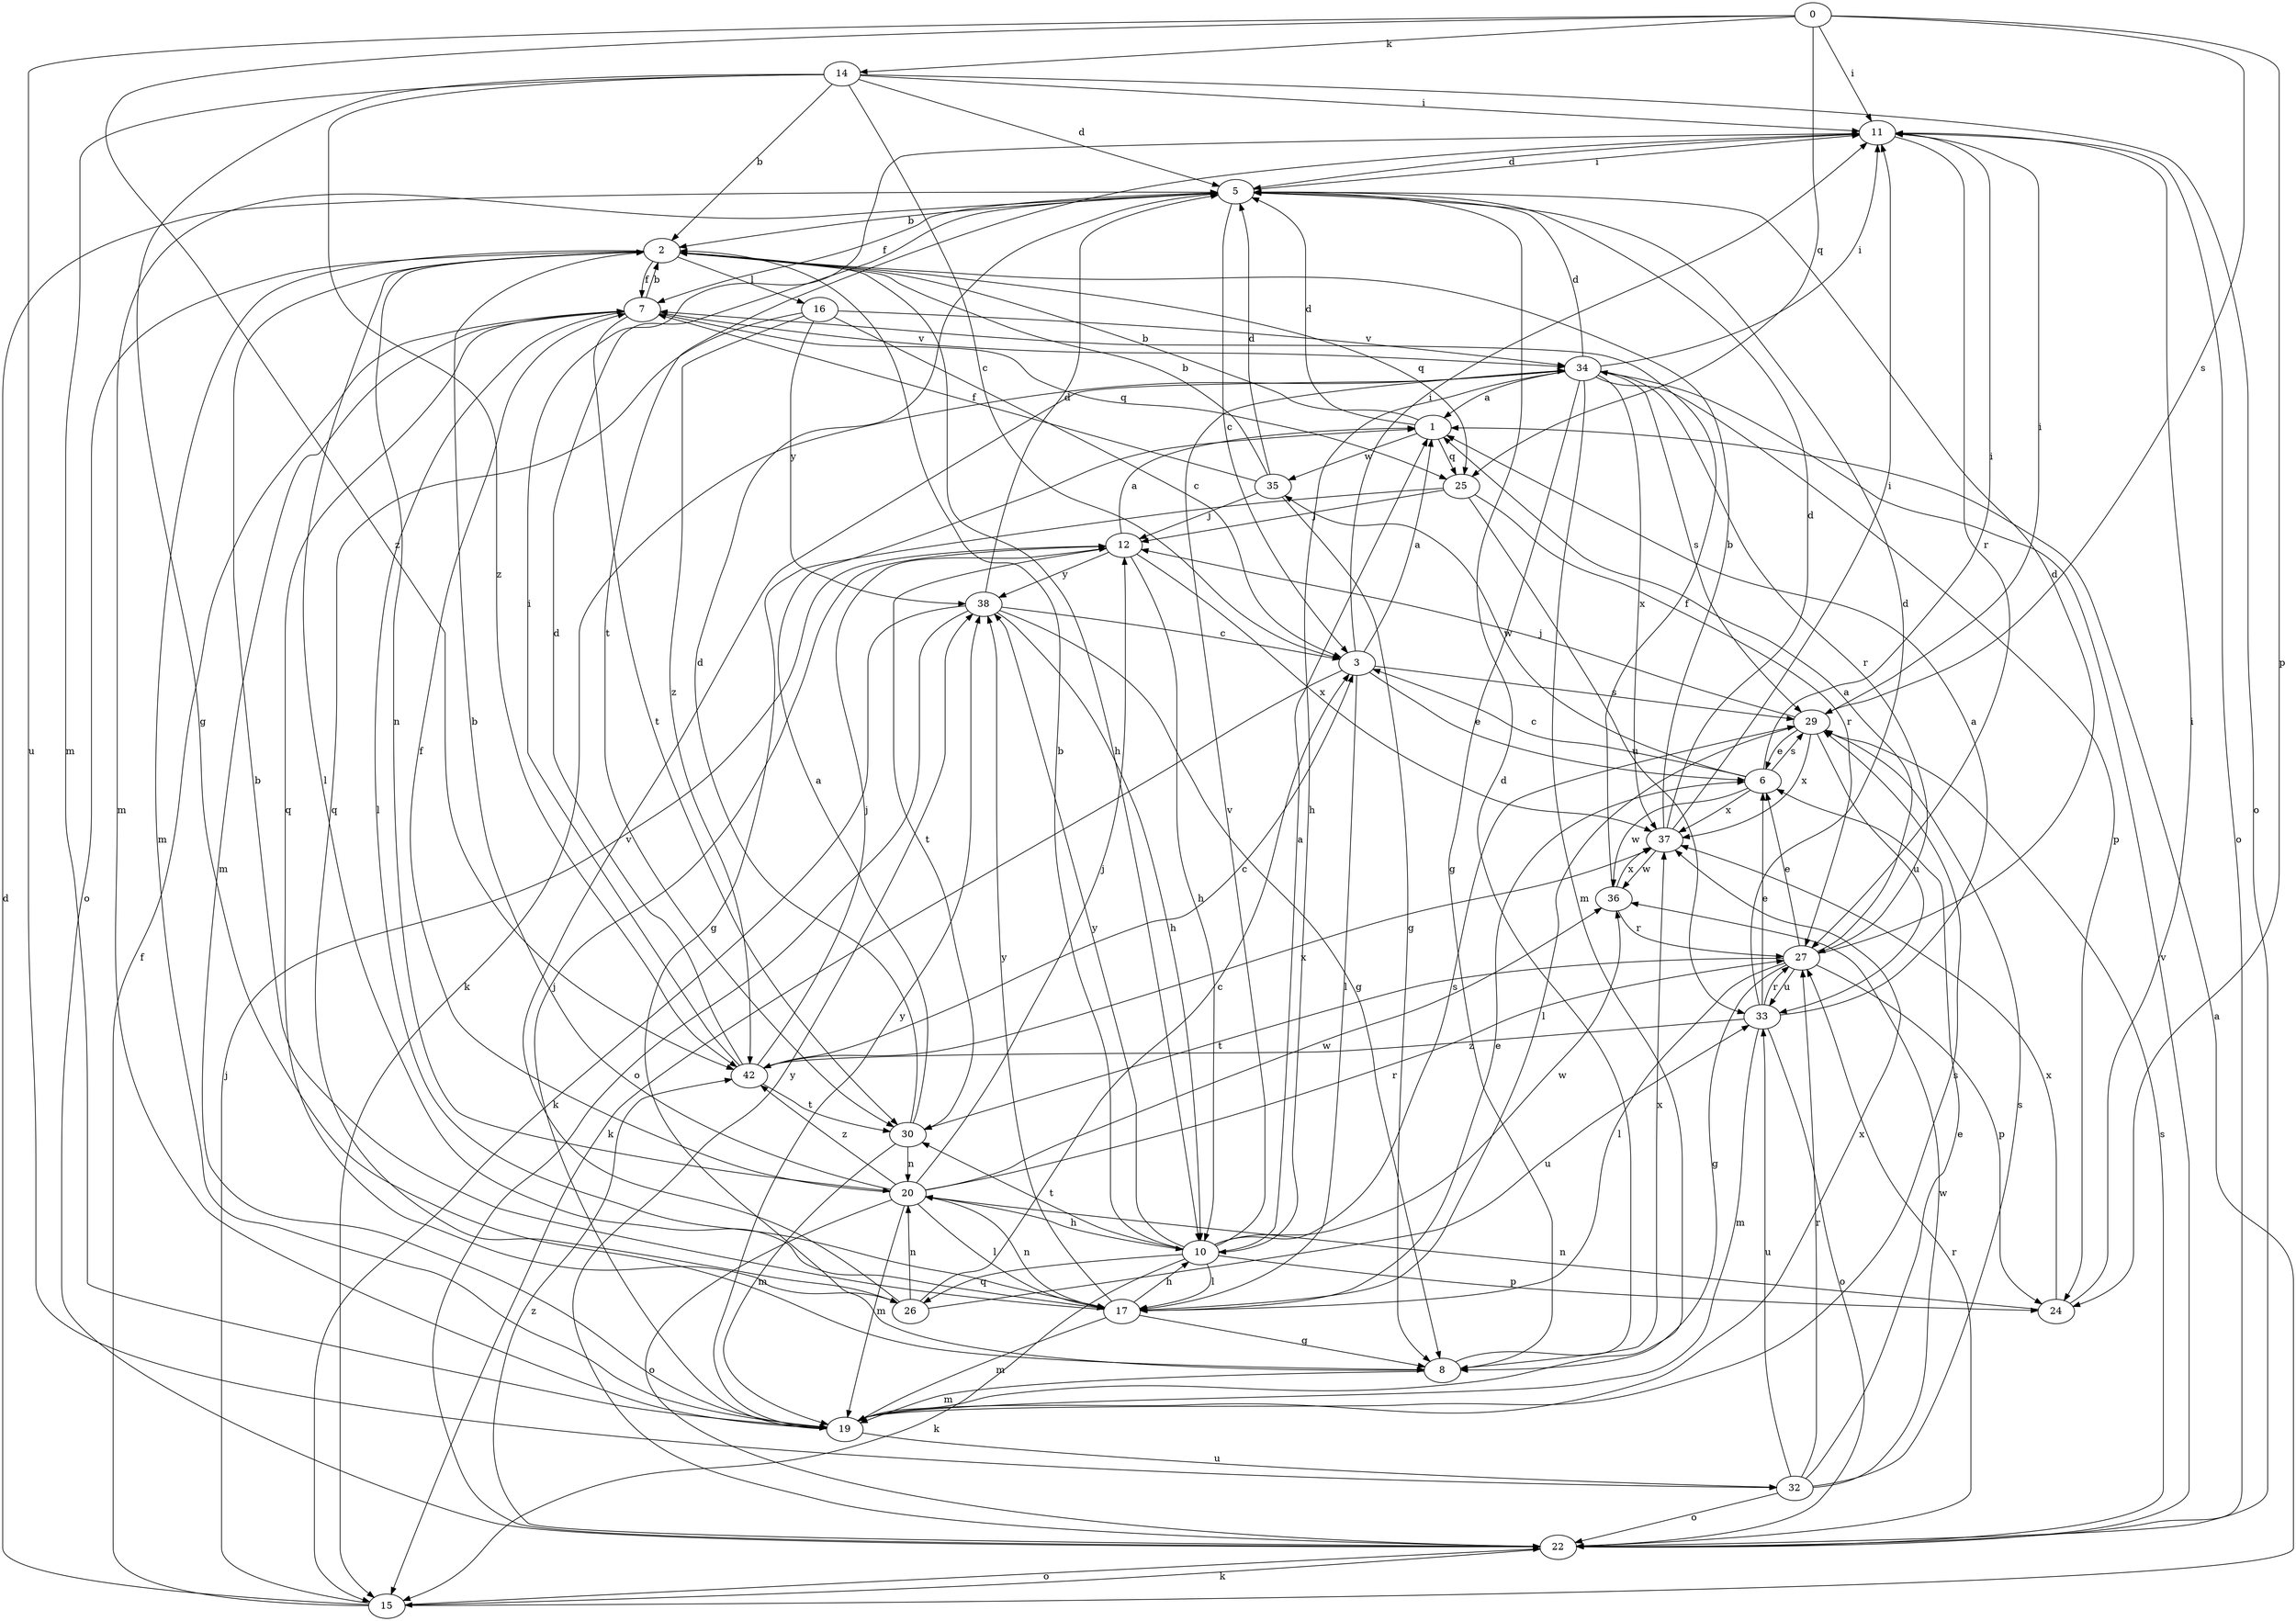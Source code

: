 strict digraph  {
0;
1;
2;
3;
5;
6;
7;
8;
10;
11;
12;
14;
15;
16;
17;
19;
20;
22;
24;
25;
26;
27;
29;
30;
32;
33;
34;
35;
36;
37;
38;
42;
0 -> 11  [label=i];
0 -> 14  [label=k];
0 -> 24  [label=p];
0 -> 25  [label=q];
0 -> 29  [label=s];
0 -> 32  [label=u];
0 -> 42  [label=z];
1 -> 2  [label=b];
1 -> 5  [label=d];
1 -> 25  [label=q];
1 -> 35  [label=w];
2 -> 7  [label=f];
2 -> 10  [label=h];
2 -> 16  [label=l];
2 -> 17  [label=l];
2 -> 19  [label=m];
2 -> 20  [label=n];
2 -> 22  [label=o];
2 -> 25  [label=q];
3 -> 1  [label=a];
3 -> 6  [label=e];
3 -> 11  [label=i];
3 -> 15  [label=k];
3 -> 17  [label=l];
3 -> 29  [label=s];
5 -> 2  [label=b];
5 -> 3  [label=c];
5 -> 7  [label=f];
5 -> 11  [label=i];
5 -> 19  [label=m];
6 -> 3  [label=c];
6 -> 11  [label=i];
6 -> 29  [label=s];
6 -> 35  [label=w];
6 -> 36  [label=w];
6 -> 37  [label=x];
7 -> 2  [label=b];
7 -> 17  [label=l];
7 -> 19  [label=m];
7 -> 25  [label=q];
7 -> 26  [label=q];
7 -> 30  [label=t];
7 -> 34  [label=v];
8 -> 5  [label=d];
8 -> 19  [label=m];
8 -> 37  [label=x];
10 -> 1  [label=a];
10 -> 2  [label=b];
10 -> 15  [label=k];
10 -> 17  [label=l];
10 -> 24  [label=p];
10 -> 26  [label=q];
10 -> 29  [label=s];
10 -> 30  [label=t];
10 -> 34  [label=v];
10 -> 36  [label=w];
10 -> 38  [label=y];
11 -> 5  [label=d];
11 -> 22  [label=o];
11 -> 27  [label=r];
11 -> 30  [label=t];
12 -> 1  [label=a];
12 -> 10  [label=h];
12 -> 30  [label=t];
12 -> 37  [label=x];
12 -> 38  [label=y];
14 -> 2  [label=b];
14 -> 3  [label=c];
14 -> 5  [label=d];
14 -> 8  [label=g];
14 -> 11  [label=i];
14 -> 19  [label=m];
14 -> 22  [label=o];
14 -> 42  [label=z];
15 -> 1  [label=a];
15 -> 5  [label=d];
15 -> 7  [label=f];
15 -> 12  [label=j];
15 -> 22  [label=o];
16 -> 3  [label=c];
16 -> 26  [label=q];
16 -> 34  [label=v];
16 -> 38  [label=y];
16 -> 42  [label=z];
17 -> 2  [label=b];
17 -> 6  [label=e];
17 -> 8  [label=g];
17 -> 10  [label=h];
17 -> 19  [label=m];
17 -> 20  [label=n];
17 -> 38  [label=y];
19 -> 12  [label=j];
19 -> 29  [label=s];
19 -> 32  [label=u];
19 -> 37  [label=x];
19 -> 38  [label=y];
20 -> 2  [label=b];
20 -> 7  [label=f];
20 -> 10  [label=h];
20 -> 12  [label=j];
20 -> 17  [label=l];
20 -> 19  [label=m];
20 -> 22  [label=o];
20 -> 27  [label=r];
20 -> 36  [label=w];
20 -> 42  [label=z];
22 -> 15  [label=k];
22 -> 27  [label=r];
22 -> 29  [label=s];
22 -> 34  [label=v];
22 -> 38  [label=y];
22 -> 42  [label=z];
24 -> 11  [label=i];
24 -> 20  [label=n];
24 -> 37  [label=x];
25 -> 8  [label=g];
25 -> 12  [label=j];
25 -> 27  [label=r];
25 -> 33  [label=u];
26 -> 3  [label=c];
26 -> 20  [label=n];
26 -> 33  [label=u];
26 -> 34  [label=v];
27 -> 1  [label=a];
27 -> 5  [label=d];
27 -> 6  [label=e];
27 -> 8  [label=g];
27 -> 17  [label=l];
27 -> 24  [label=p];
27 -> 30  [label=t];
27 -> 33  [label=u];
29 -> 6  [label=e];
29 -> 11  [label=i];
29 -> 12  [label=j];
29 -> 17  [label=l];
29 -> 33  [label=u];
29 -> 37  [label=x];
30 -> 1  [label=a];
30 -> 5  [label=d];
30 -> 19  [label=m];
30 -> 20  [label=n];
32 -> 6  [label=e];
32 -> 22  [label=o];
32 -> 27  [label=r];
32 -> 29  [label=s];
32 -> 33  [label=u];
32 -> 36  [label=w];
33 -> 1  [label=a];
33 -> 5  [label=d];
33 -> 6  [label=e];
33 -> 19  [label=m];
33 -> 22  [label=o];
33 -> 27  [label=r];
33 -> 42  [label=z];
34 -> 1  [label=a];
34 -> 5  [label=d];
34 -> 8  [label=g];
34 -> 10  [label=h];
34 -> 11  [label=i];
34 -> 15  [label=k];
34 -> 19  [label=m];
34 -> 24  [label=p];
34 -> 27  [label=r];
34 -> 29  [label=s];
34 -> 37  [label=x];
35 -> 2  [label=b];
35 -> 5  [label=d];
35 -> 7  [label=f];
35 -> 8  [label=g];
35 -> 12  [label=j];
36 -> 7  [label=f];
36 -> 27  [label=r];
36 -> 37  [label=x];
37 -> 2  [label=b];
37 -> 5  [label=d];
37 -> 11  [label=i];
37 -> 36  [label=w];
38 -> 3  [label=c];
38 -> 5  [label=d];
38 -> 8  [label=g];
38 -> 10  [label=h];
38 -> 15  [label=k];
38 -> 22  [label=o];
42 -> 3  [label=c];
42 -> 5  [label=d];
42 -> 11  [label=i];
42 -> 12  [label=j];
42 -> 30  [label=t];
42 -> 37  [label=x];
}

